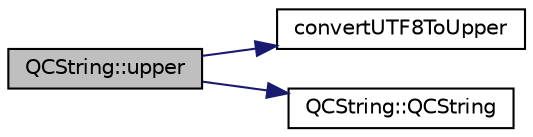 digraph "QCString::upper"
{
 // LATEX_PDF_SIZE
  edge [fontname="Helvetica",fontsize="10",labelfontname="Helvetica",labelfontsize="10"];
  node [fontname="Helvetica",fontsize="10",shape=record];
  rankdir="LR";
  Node1 [label="QCString::upper",height=0.2,width=0.4,color="black", fillcolor="grey75", style="filled", fontcolor="black",tooltip=" "];
  Node1 -> Node2 [color="midnightblue",fontsize="10",style="solid"];
  Node2 [label="convertUTF8ToUpper",height=0.2,width=0.4,color="black", fillcolor="white", style="filled",URL="$utf8_8cpp.html#a2027564d4381eb6e539320ee8b2e0bcd",tooltip=" "];
  Node1 -> Node3 [color="midnightblue",fontsize="10",style="solid"];
  Node3 [label="QCString::QCString",height=0.2,width=0.4,color="black", fillcolor="white", style="filled",URL="$classQCString.html#ad691e1087cc03e14e00d1147ae0ecab7",tooltip=" "];
}
